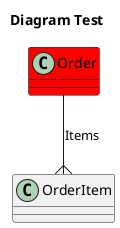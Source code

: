 @startuml
title
 Diagram Test
end title

class Order #ff0000
{
}
class OrderItem
{
}

Order --{ OrderItem:Items
@enduml
